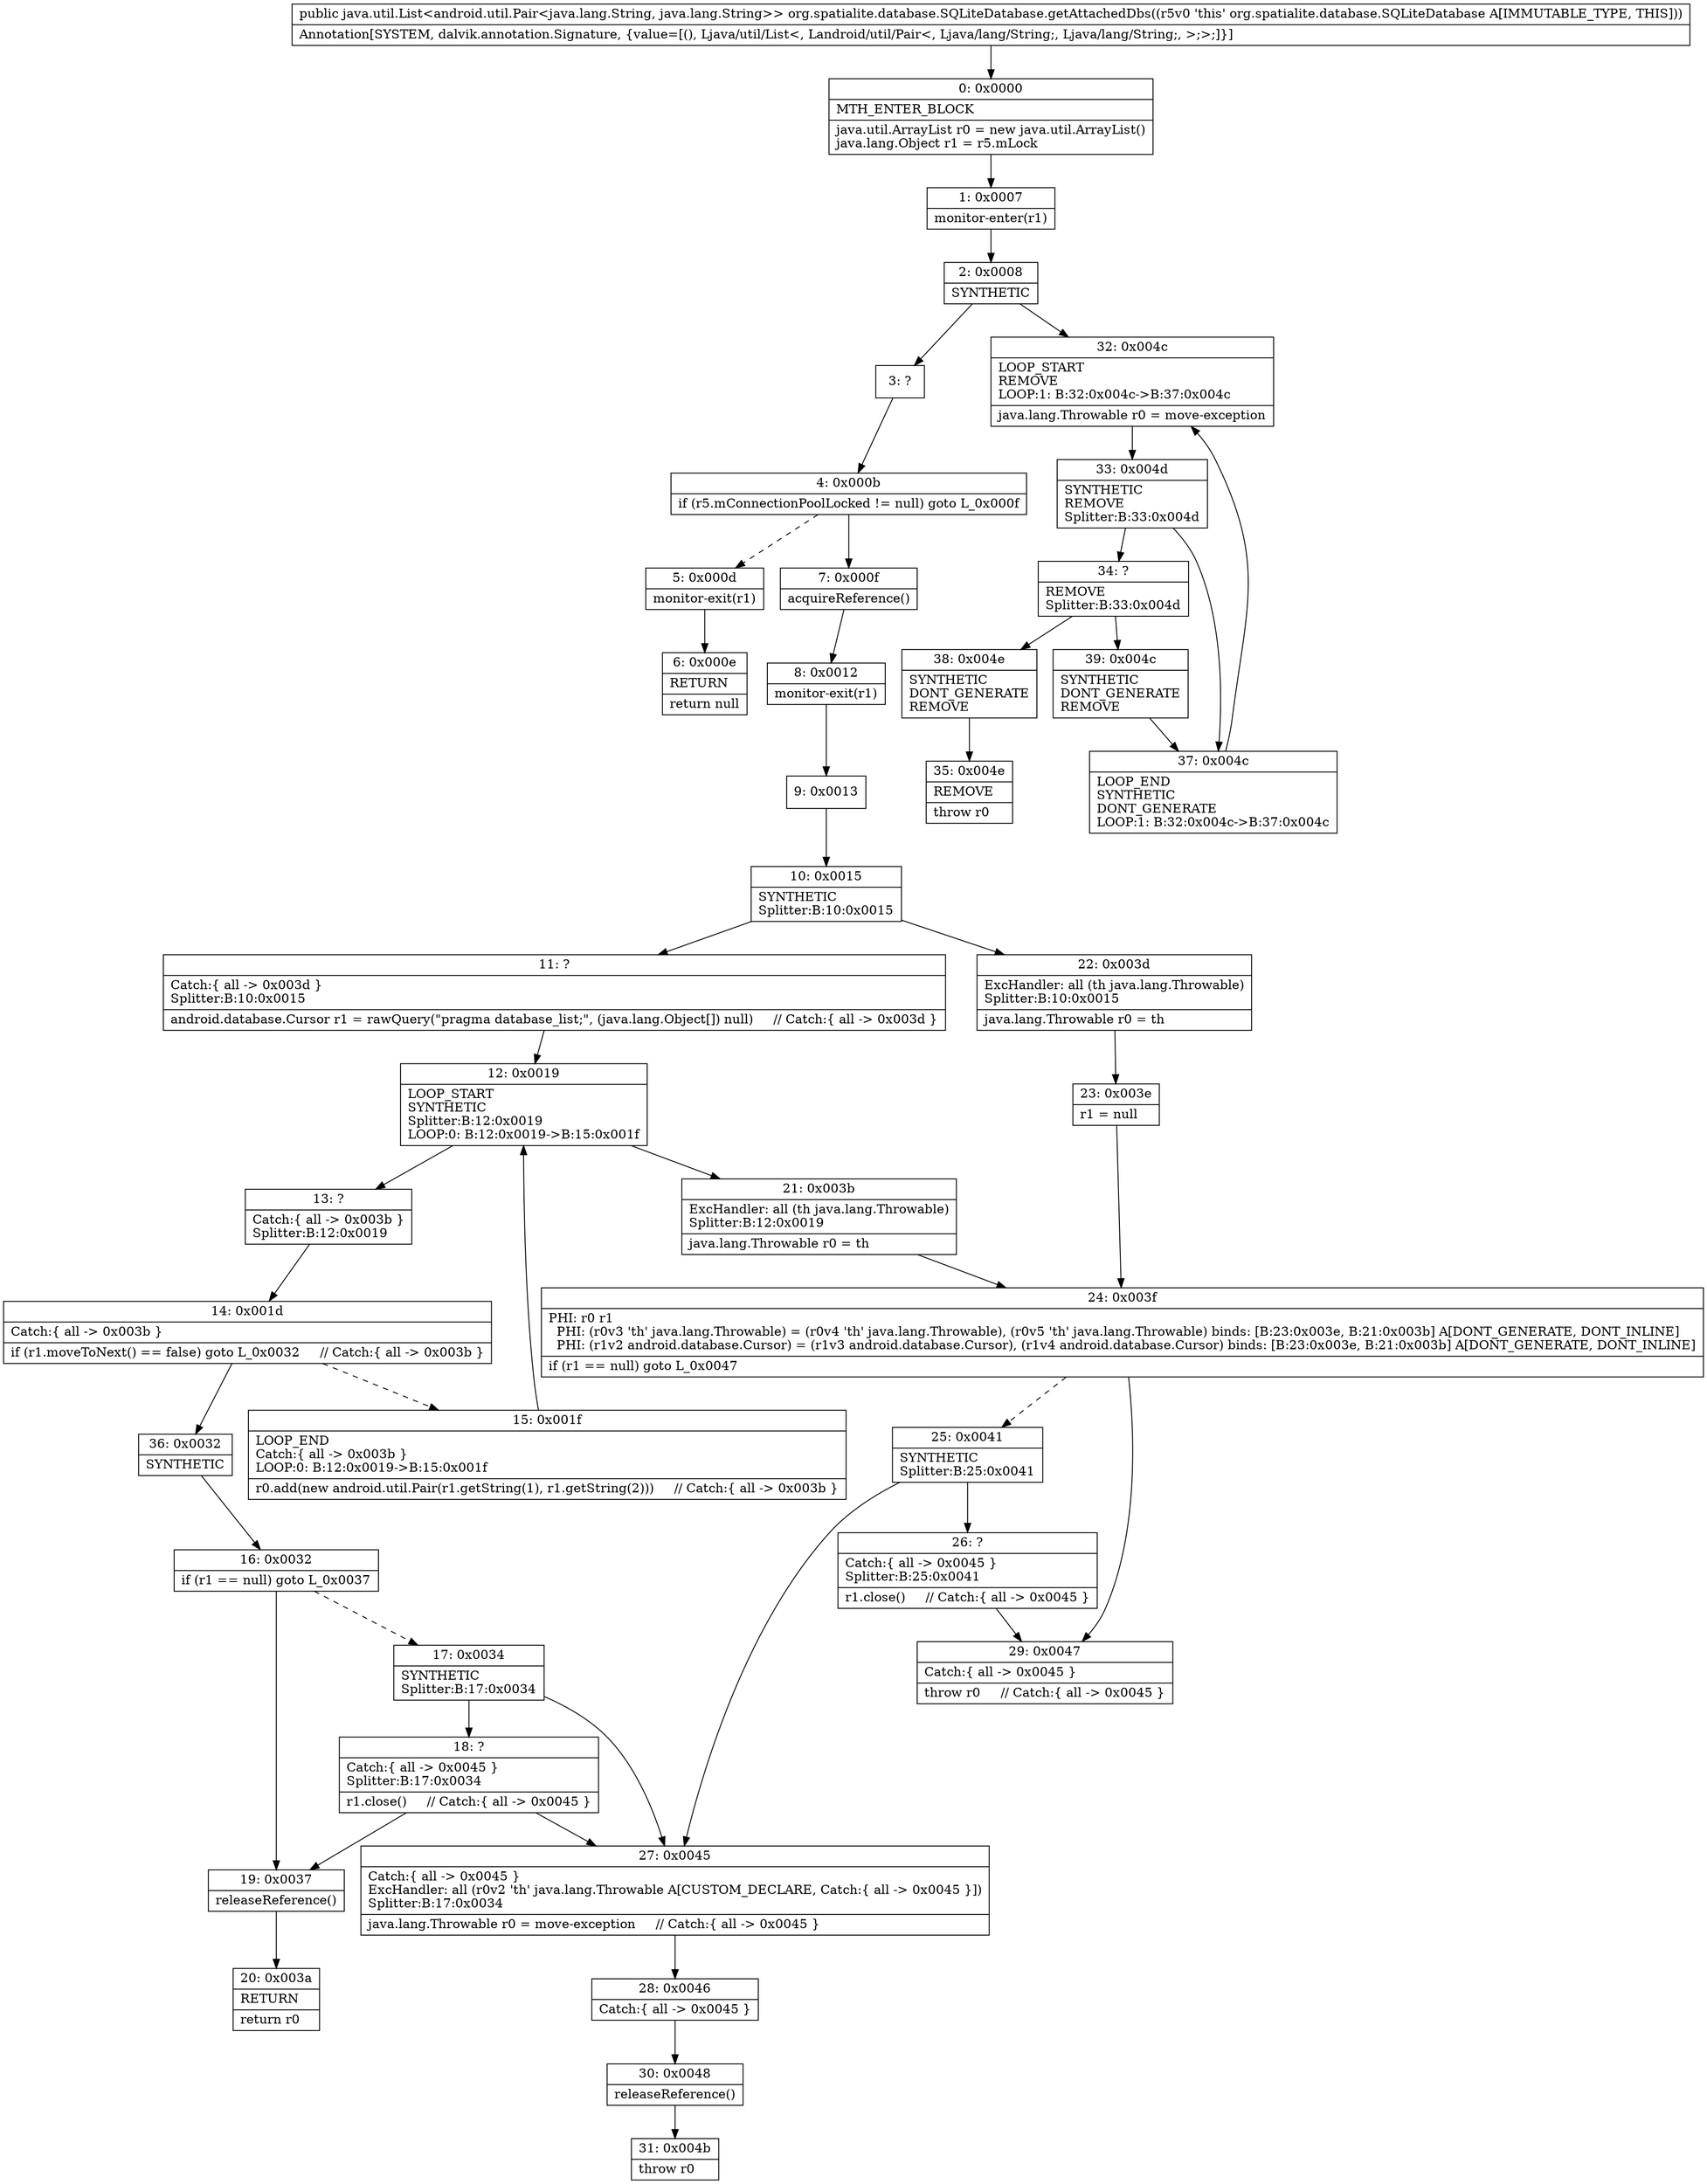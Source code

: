 digraph "CFG fororg.spatialite.database.SQLiteDatabase.getAttachedDbs()Ljava\/util\/List;" {
Node_0 [shape=record,label="{0\:\ 0x0000|MTH_ENTER_BLOCK\l|java.util.ArrayList r0 = new java.util.ArrayList()\ljava.lang.Object r1 = r5.mLock\l}"];
Node_1 [shape=record,label="{1\:\ 0x0007|monitor\-enter(r1)\l}"];
Node_2 [shape=record,label="{2\:\ 0x0008|SYNTHETIC\l}"];
Node_3 [shape=record,label="{3\:\ ?}"];
Node_4 [shape=record,label="{4\:\ 0x000b|if (r5.mConnectionPoolLocked != null) goto L_0x000f\l}"];
Node_5 [shape=record,label="{5\:\ 0x000d|monitor\-exit(r1)\l}"];
Node_6 [shape=record,label="{6\:\ 0x000e|RETURN\l|return null\l}"];
Node_7 [shape=record,label="{7\:\ 0x000f|acquireReference()\l}"];
Node_8 [shape=record,label="{8\:\ 0x0012|monitor\-exit(r1)\l}"];
Node_9 [shape=record,label="{9\:\ 0x0013}"];
Node_10 [shape=record,label="{10\:\ 0x0015|SYNTHETIC\lSplitter:B:10:0x0015\l}"];
Node_11 [shape=record,label="{11\:\ ?|Catch:\{ all \-\> 0x003d \}\lSplitter:B:10:0x0015\l|android.database.Cursor r1 = rawQuery(\"pragma database_list;\", (java.lang.Object[]) null)     \/\/ Catch:\{ all \-\> 0x003d \}\l}"];
Node_12 [shape=record,label="{12\:\ 0x0019|LOOP_START\lSYNTHETIC\lSplitter:B:12:0x0019\lLOOP:0: B:12:0x0019\-\>B:15:0x001f\l}"];
Node_13 [shape=record,label="{13\:\ ?|Catch:\{ all \-\> 0x003b \}\lSplitter:B:12:0x0019\l}"];
Node_14 [shape=record,label="{14\:\ 0x001d|Catch:\{ all \-\> 0x003b \}\l|if (r1.moveToNext() == false) goto L_0x0032     \/\/ Catch:\{ all \-\> 0x003b \}\l}"];
Node_15 [shape=record,label="{15\:\ 0x001f|LOOP_END\lCatch:\{ all \-\> 0x003b \}\lLOOP:0: B:12:0x0019\-\>B:15:0x001f\l|r0.add(new android.util.Pair(r1.getString(1), r1.getString(2)))     \/\/ Catch:\{ all \-\> 0x003b \}\l}"];
Node_16 [shape=record,label="{16\:\ 0x0032|if (r1 == null) goto L_0x0037\l}"];
Node_17 [shape=record,label="{17\:\ 0x0034|SYNTHETIC\lSplitter:B:17:0x0034\l}"];
Node_18 [shape=record,label="{18\:\ ?|Catch:\{ all \-\> 0x0045 \}\lSplitter:B:17:0x0034\l|r1.close()     \/\/ Catch:\{ all \-\> 0x0045 \}\l}"];
Node_19 [shape=record,label="{19\:\ 0x0037|releaseReference()\l}"];
Node_20 [shape=record,label="{20\:\ 0x003a|RETURN\l|return r0\l}"];
Node_21 [shape=record,label="{21\:\ 0x003b|ExcHandler: all (th java.lang.Throwable)\lSplitter:B:12:0x0019\l|java.lang.Throwable r0 = th\l}"];
Node_22 [shape=record,label="{22\:\ 0x003d|ExcHandler: all (th java.lang.Throwable)\lSplitter:B:10:0x0015\l|java.lang.Throwable r0 = th\l}"];
Node_23 [shape=record,label="{23\:\ 0x003e|r1 = null\l}"];
Node_24 [shape=record,label="{24\:\ 0x003f|PHI: r0 r1 \l  PHI: (r0v3 'th' java.lang.Throwable) = (r0v4 'th' java.lang.Throwable), (r0v5 'th' java.lang.Throwable) binds: [B:23:0x003e, B:21:0x003b] A[DONT_GENERATE, DONT_INLINE]\l  PHI: (r1v2 android.database.Cursor) = (r1v3 android.database.Cursor), (r1v4 android.database.Cursor) binds: [B:23:0x003e, B:21:0x003b] A[DONT_GENERATE, DONT_INLINE]\l|if (r1 == null) goto L_0x0047\l}"];
Node_25 [shape=record,label="{25\:\ 0x0041|SYNTHETIC\lSplitter:B:25:0x0041\l}"];
Node_26 [shape=record,label="{26\:\ ?|Catch:\{ all \-\> 0x0045 \}\lSplitter:B:25:0x0041\l|r1.close()     \/\/ Catch:\{ all \-\> 0x0045 \}\l}"];
Node_27 [shape=record,label="{27\:\ 0x0045|Catch:\{ all \-\> 0x0045 \}\lExcHandler: all (r0v2 'th' java.lang.Throwable A[CUSTOM_DECLARE, Catch:\{ all \-\> 0x0045 \}])\lSplitter:B:17:0x0034\l|java.lang.Throwable r0 = move\-exception     \/\/ Catch:\{ all \-\> 0x0045 \}\l}"];
Node_28 [shape=record,label="{28\:\ 0x0046|Catch:\{ all \-\> 0x0045 \}\l}"];
Node_29 [shape=record,label="{29\:\ 0x0047|Catch:\{ all \-\> 0x0045 \}\l|throw r0     \/\/ Catch:\{ all \-\> 0x0045 \}\l}"];
Node_30 [shape=record,label="{30\:\ 0x0048|releaseReference()\l}"];
Node_31 [shape=record,label="{31\:\ 0x004b|throw r0\l}"];
Node_32 [shape=record,label="{32\:\ 0x004c|LOOP_START\lREMOVE\lLOOP:1: B:32:0x004c\-\>B:37:0x004c\l|java.lang.Throwable r0 = move\-exception\l}"];
Node_33 [shape=record,label="{33\:\ 0x004d|SYNTHETIC\lREMOVE\lSplitter:B:33:0x004d\l}"];
Node_34 [shape=record,label="{34\:\ ?|REMOVE\lSplitter:B:33:0x004d\l}"];
Node_35 [shape=record,label="{35\:\ 0x004e|REMOVE\l|throw r0\l}"];
Node_36 [shape=record,label="{36\:\ 0x0032|SYNTHETIC\l}"];
Node_37 [shape=record,label="{37\:\ 0x004c|LOOP_END\lSYNTHETIC\lDONT_GENERATE\lLOOP:1: B:32:0x004c\-\>B:37:0x004c\l}"];
Node_38 [shape=record,label="{38\:\ 0x004e|SYNTHETIC\lDONT_GENERATE\lREMOVE\l}"];
Node_39 [shape=record,label="{39\:\ 0x004c|SYNTHETIC\lDONT_GENERATE\lREMOVE\l}"];
MethodNode[shape=record,label="{public java.util.List\<android.util.Pair\<java.lang.String, java.lang.String\>\> org.spatialite.database.SQLiteDatabase.getAttachedDbs((r5v0 'this' org.spatialite.database.SQLiteDatabase A[IMMUTABLE_TYPE, THIS]))  | Annotation[SYSTEM, dalvik.annotation.Signature, \{value=[(), Ljava\/util\/List\<, Landroid\/util\/Pair\<, Ljava\/lang\/String;, Ljava\/lang\/String;, \>;\>;]\}]\l}"];
MethodNode -> Node_0;
Node_0 -> Node_1;
Node_1 -> Node_2;
Node_2 -> Node_3;
Node_2 -> Node_32;
Node_3 -> Node_4;
Node_4 -> Node_5[style=dashed];
Node_4 -> Node_7;
Node_5 -> Node_6;
Node_7 -> Node_8;
Node_8 -> Node_9;
Node_9 -> Node_10;
Node_10 -> Node_11;
Node_10 -> Node_22;
Node_11 -> Node_12;
Node_12 -> Node_13;
Node_12 -> Node_21;
Node_13 -> Node_14;
Node_14 -> Node_15[style=dashed];
Node_14 -> Node_36;
Node_15 -> Node_12;
Node_16 -> Node_17[style=dashed];
Node_16 -> Node_19;
Node_17 -> Node_18;
Node_17 -> Node_27;
Node_18 -> Node_19;
Node_18 -> Node_27;
Node_19 -> Node_20;
Node_21 -> Node_24;
Node_22 -> Node_23;
Node_23 -> Node_24;
Node_24 -> Node_25[style=dashed];
Node_24 -> Node_29;
Node_25 -> Node_26;
Node_25 -> Node_27;
Node_26 -> Node_29;
Node_27 -> Node_28;
Node_28 -> Node_30;
Node_30 -> Node_31;
Node_32 -> Node_33;
Node_33 -> Node_34;
Node_33 -> Node_37;
Node_34 -> Node_38;
Node_34 -> Node_39;
Node_36 -> Node_16;
Node_37 -> Node_32;
Node_38 -> Node_35;
Node_39 -> Node_37;
}

